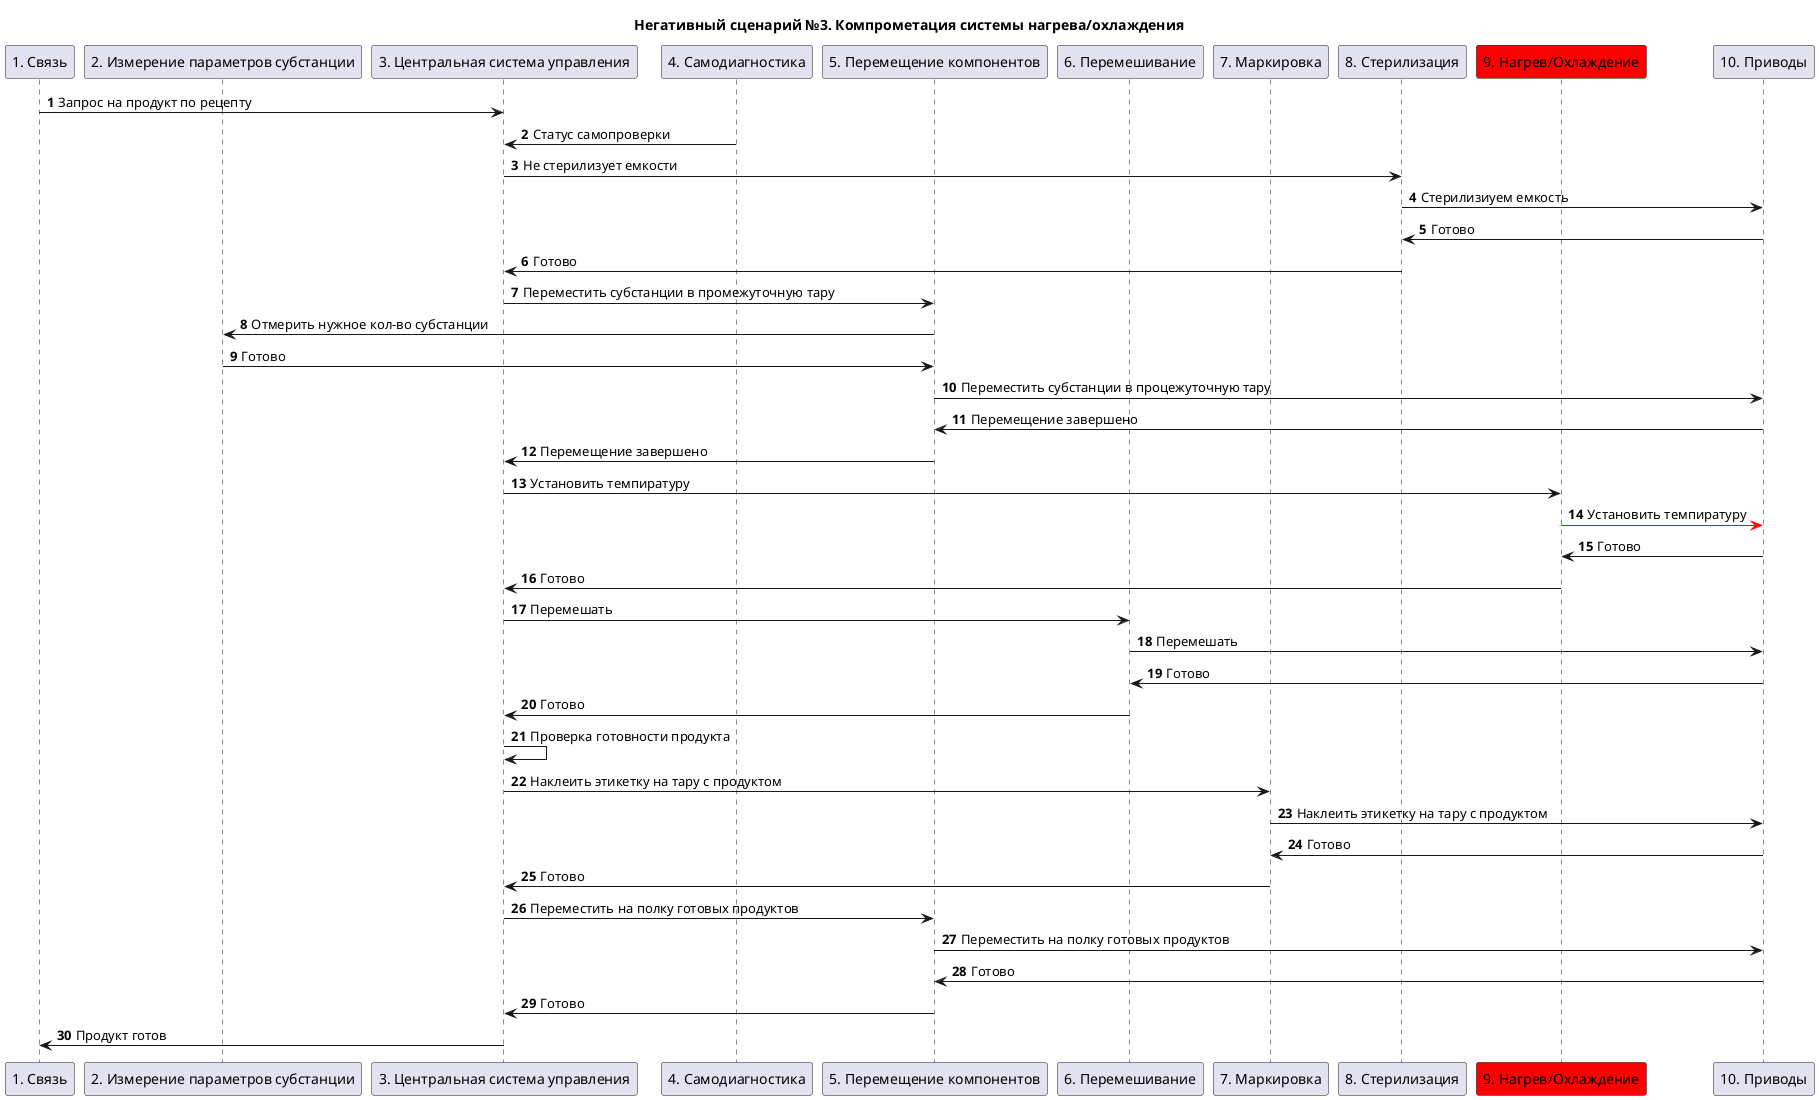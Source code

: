 @startuml "usecases"

title "Негативный сценарий №3. Компрометация системы нагрева/охлаждения"

participant "1. Связь" as connection
participant "2. Измерение параметров субстанции" as substation_parameters_calculator
participant "3. Центральная система управления" as manager_system
participant "4. Самодиагностика" as self_diagnostic
participant "5. Перемещение компонентов" as components_movement
participant "6. Перемешивание" as mixing
participant "7. Маркировка" as noting 
participant "8. Стерилизация" as sterilization
participant "9. Нагрев/Охлаждение" as heating_freezing #red
participant "10. Приводы" as driving

autonumber
connection -> manager_system: Запрос на продукт по рецепту

self_diagnostic -> manager_system: Статус самопроверки

manager_system -> sterilization: Не стерилизует емкости

sterilization -> driving: Стерилизиуем емкость

driving -> sterilization: Готово

sterilization -> manager_system: Готово

manager_system -> components_movement: Переместить субстанции в промежуточную тару

components_movement -> substation_parameters_calculator: Отмерить нужное кол-во субстанции

substation_parameters_calculator -> components_movement: Готово

components_movement -> driving: Переместить субстанции в процежуточную тару

driving -> components_movement: Перемещение завершено

components_movement -> manager_system: Перемещение завершено

manager_system -> heating_freezing: Установить темпиратуру

heating_freezing -[#red]> driving: Установить темпиратуру

driving -> heating_freezing: Готово

heating_freezing -> manager_system: Готово

manager_system -> mixing: Перемешать

mixing -> driving: Перемешать

driving -> mixing: Готово

mixing -> manager_system: Готово

manager_system -> manager_system: Проверка готовности продукта

manager_system -> noting: Наклеить этикетку на тару с продуктом

noting -> driving: Наклеить этикетку на тару с продуктом

driving -> noting: Готово

noting -> manager_system: Готово

manager_system -> components_movement: Переместить на полку готовых продуктов

components_movement -> driving: Переместить на полку готовых продуктов

driving -> components_movement: Готово

components_movement -> manager_system: Готово

manager_system -> connection: Продукт готов

@enduml